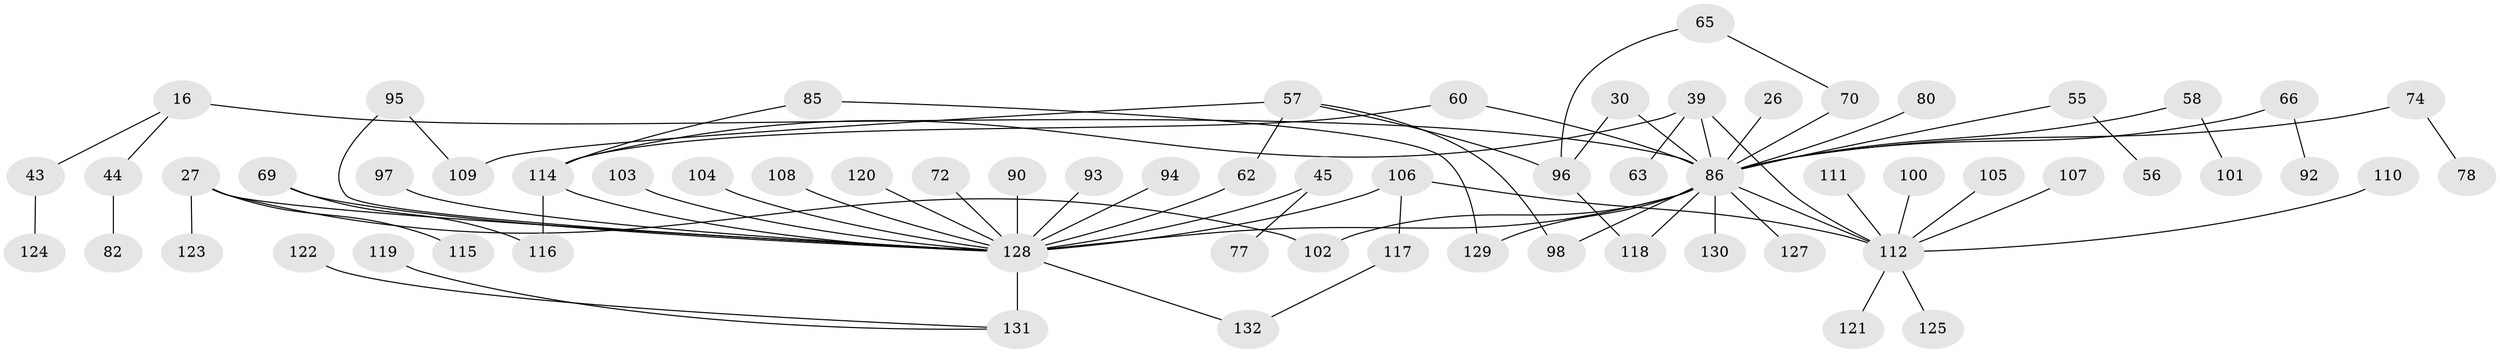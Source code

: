 // original degree distribution, {5: 0.09090909090909091, 6: 0.022727272727272728, 3: 0.12121212121212122, 2: 0.32575757575757575, 4: 0.10606060606060606, 1: 0.3333333333333333}
// Generated by graph-tools (version 1.1) at 2025/41/03/09/25 04:41:43]
// undirected, 66 vertices, 78 edges
graph export_dot {
graph [start="1"]
  node [color=gray90,style=filled];
  16;
  26;
  27;
  30;
  39 [super="+28"];
  43;
  44;
  45;
  55;
  56;
  57;
  58;
  60;
  62;
  63;
  65;
  66;
  69;
  70;
  72;
  74 [super="+31+51"];
  77;
  78;
  80;
  82;
  85;
  86 [super="+7+13+15"];
  90;
  92;
  93;
  94;
  95;
  96 [super="+54+42+75"];
  97;
  98 [super="+36"];
  100;
  101;
  102 [super="+89"];
  103;
  104;
  105;
  106 [super="+99"];
  107;
  108;
  109;
  110;
  111;
  112 [super="+35+64+81+83+67+71+76"];
  114 [super="+84+87"];
  115;
  116;
  117;
  118;
  119;
  120;
  121;
  122;
  123 [super="+34"];
  124;
  125;
  127;
  128 [super="+19+23+47+37+88+126+73"];
  129 [super="+21"];
  130;
  131 [super="+40+113"];
  132;
  16 -- 43;
  16 -- 44;
  16 -- 86 [weight=2];
  26 -- 86;
  27 -- 115;
  27 -- 123 [weight=2];
  27 -- 128;
  27 -- 102;
  30 -- 86 [weight=2];
  30 -- 96;
  39 -- 86 [weight=3];
  39 -- 63;
  39 -- 112;
  39 -- 114;
  43 -- 124;
  44 -- 82;
  45 -- 77;
  45 -- 128;
  55 -- 56;
  55 -- 86;
  57 -- 62;
  57 -- 98;
  57 -- 109;
  57 -- 96;
  58 -- 101;
  58 -- 86;
  60 -- 86;
  60 -- 114;
  62 -- 128;
  65 -- 70;
  65 -- 96;
  66 -- 92;
  66 -- 86;
  69 -- 116;
  69 -- 128;
  70 -- 86;
  72 -- 128;
  74 -- 86;
  74 -- 78;
  80 -- 86;
  85 -- 129;
  85 -- 114;
  86 -- 127;
  86 -- 130;
  86 -- 118;
  86 -- 129;
  86 -- 112;
  86 -- 128 [weight=5];
  86 -- 102;
  86 -- 98;
  90 -- 128;
  93 -- 128;
  94 -- 128;
  95 -- 109;
  95 -- 128;
  96 -- 118;
  97 -- 128;
  100 -- 112;
  103 -- 128;
  104 -- 128;
  105 -- 112;
  106 -- 128 [weight=2];
  106 -- 112;
  106 -- 117;
  107 -- 112;
  108 -- 128;
  110 -- 112;
  111 -- 112;
  112 -- 121;
  112 -- 125;
  114 -- 128;
  114 -- 116;
  117 -- 132;
  119 -- 131;
  120 -- 128;
  122 -- 131;
  128 -- 131 [weight=3];
  128 -- 132;
}
